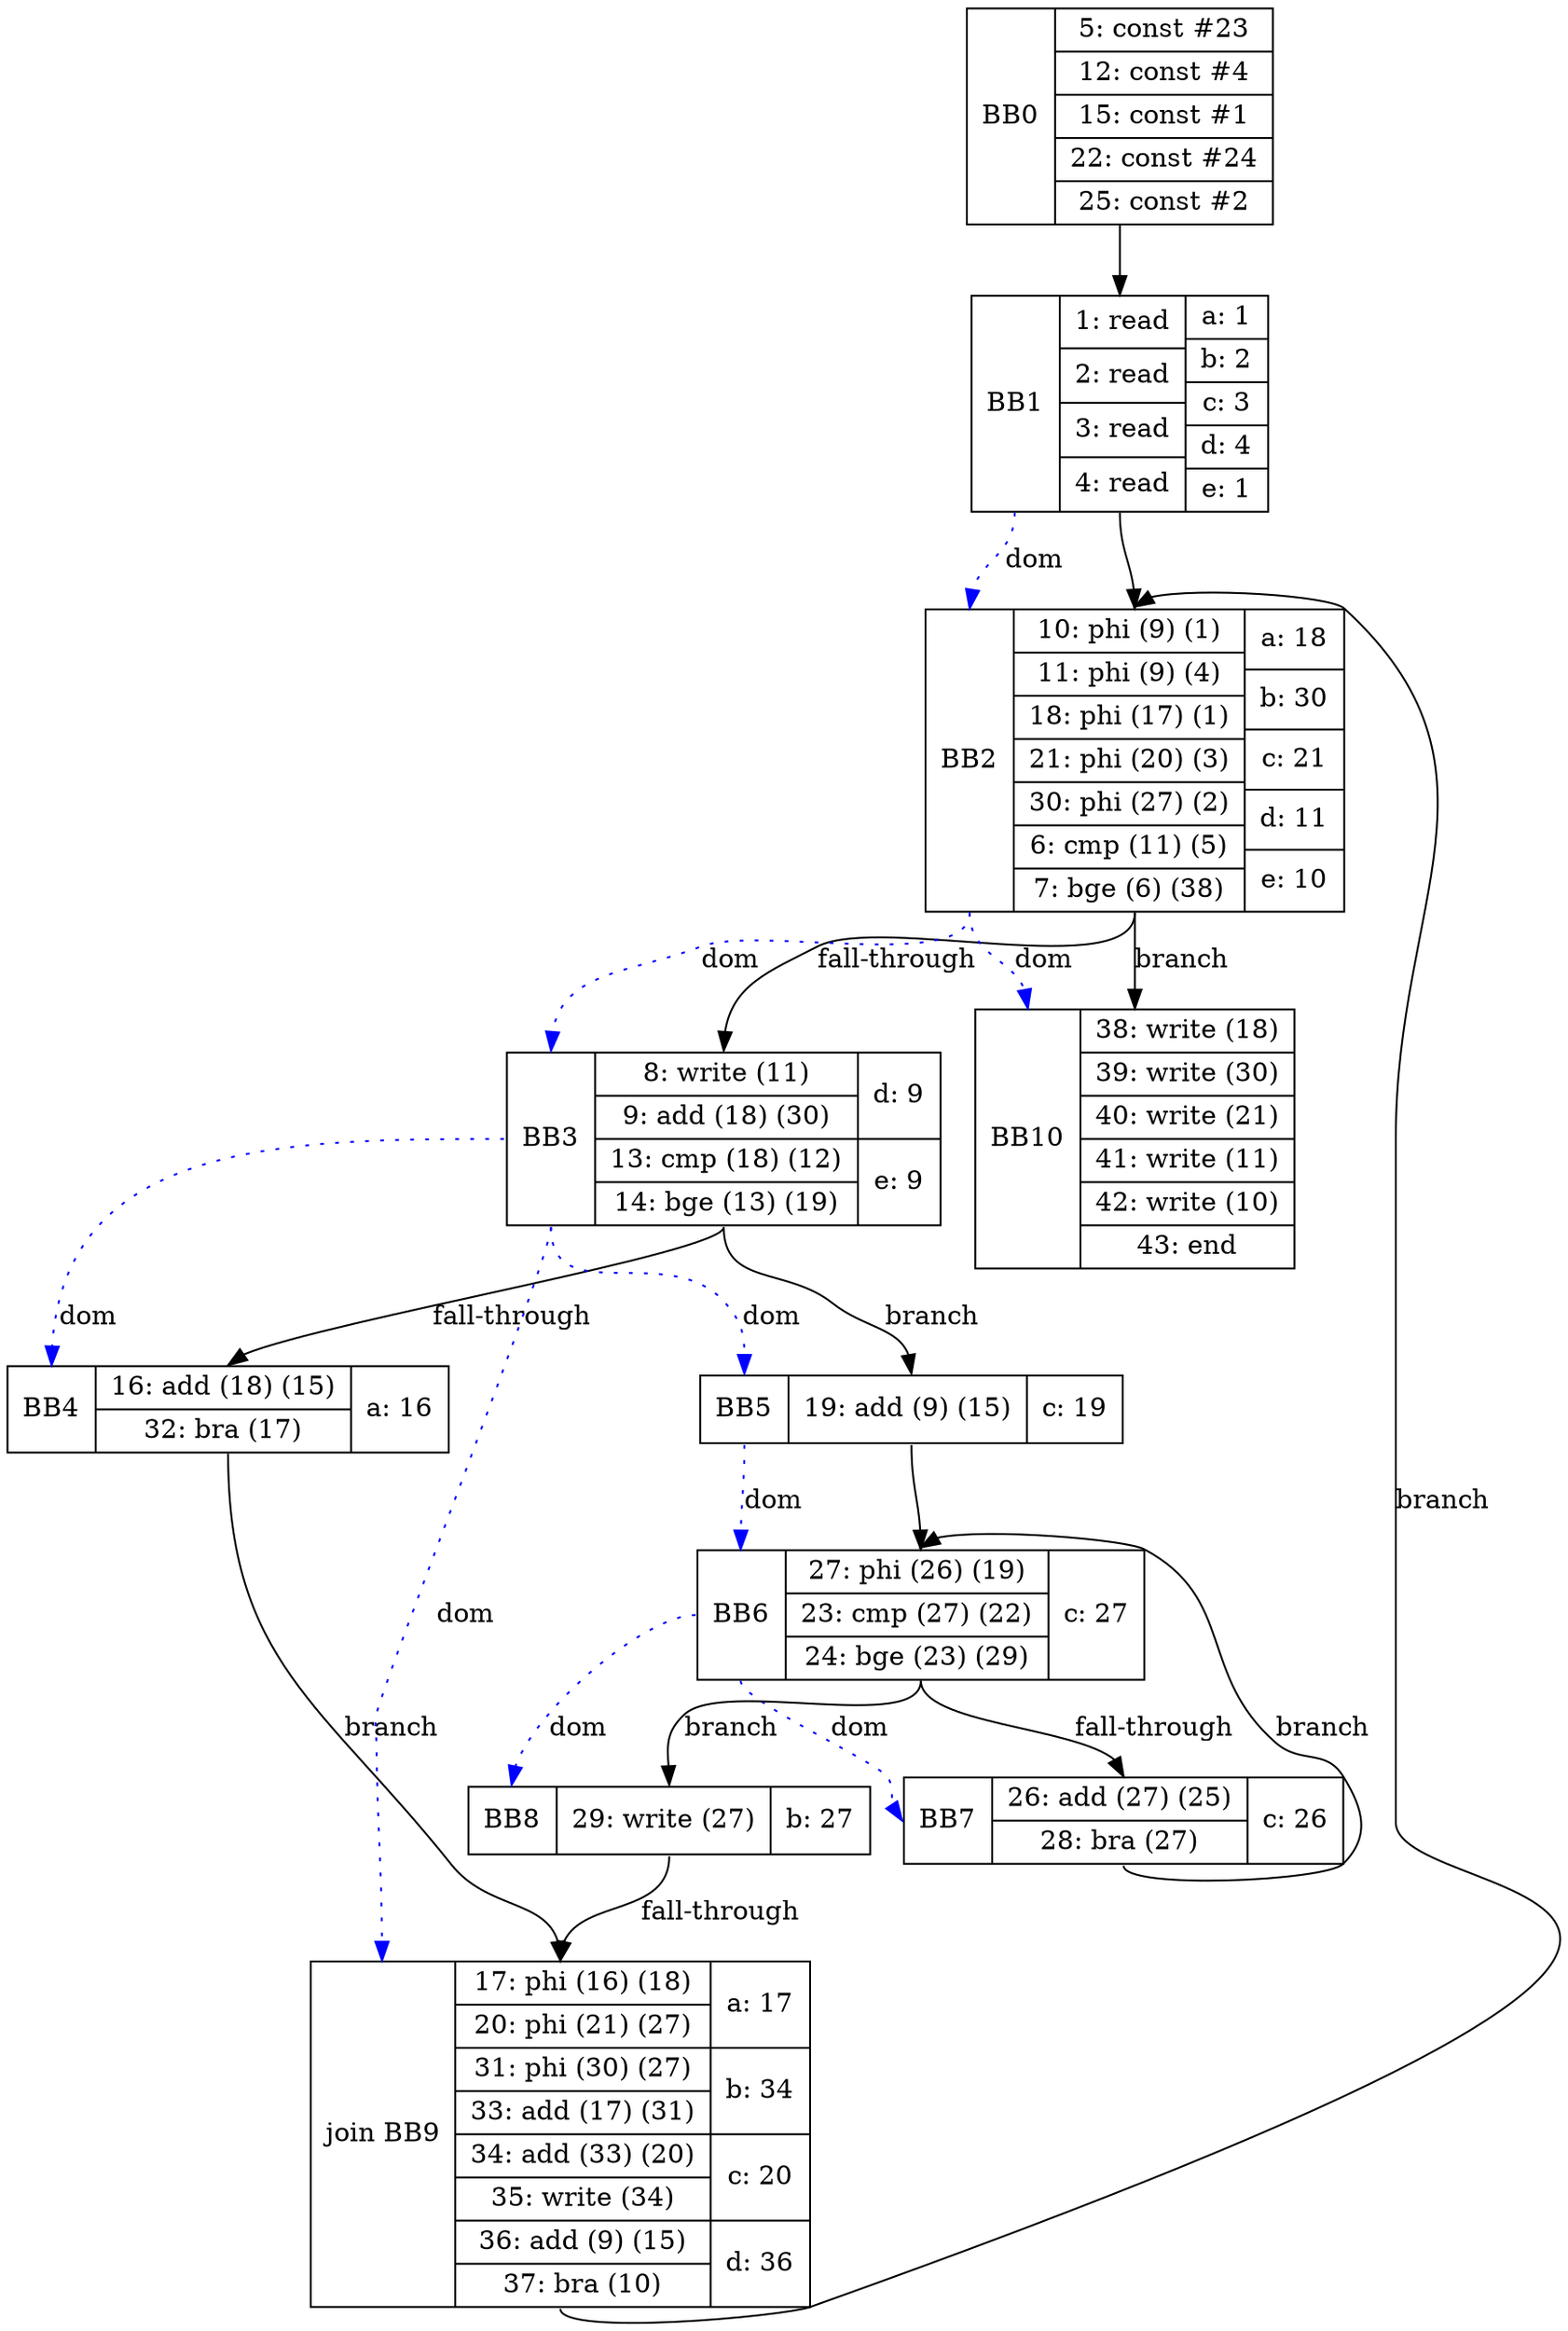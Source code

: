 digraph G {
bb0 [shape=record, label="<b>BB0 | {5: const #23|12: const #4|15: const #1|22: const #24|25: const #2}"];
bb1 [shape=record, label="<b>BB1 | {1: read|2: read|3: read|4: read}| {a: 1 | b: 2 | c: 3 | d: 4 | e: 1}"];
bb2 [shape=record, label="<b>BB2 | {10: phi (9) (1)|11: phi (9) (4)|18: phi (17) (1)|21: phi (20) (3)|30: phi (27) (2)|6: cmp (11) (5)|7: bge (6) (38)}| {a: 18 | b: 30 | c: 21 | d: 11 | e: 10}"];
bb3 [shape=record, label="<b>BB3 | {8: write (11)|9: add (18) (30)|13: cmp (18) (12)|14: bge (13) (19)}| {d: 9 | e: 9}"];
bb4 [shape=record, label="<b>BB4 | {16: add (18) (15)|32: bra (17)}| {a: 16}"];
bb5 [shape=record, label="<b>BB5 | {19: add (9) (15)}| {c: 19}"];
bb6 [shape=record, label="<b>BB6 | {27: phi (26) (19)|23: cmp (27) (22)|24: bge (23) (29)}| {c: 27}"];
bb7 [shape=record, label="<b>BB7 | {26: add (27) (25)|28: bra (27)}| {c: 26}"];
bb8 [shape=record, label="<b>BB8 | {29: write (27)}| {b: 27}"];
bb9 [shape=record, label="<b>join BB9 | {17: phi (16) (18)|20: phi (21) (27)|31: phi (30) (27)|33: add (17) (31)|34: add (33) (20)|35: write (34)|36: add (9) (15)|37: bra (10)}| {a: 17 | b: 34 | c: 20 | d: 36}"];
bb10 [shape=record, label="<b>BB10 | {38: write (18)|39: write (30)|40: write (21)|41: write (11)|42: write (10)|43: end}"];
bb0:s -> bb1:n ;
bb1:s -> bb2:n ;
bb5:s -> bb6:n ;
bb9:s -> bb2:n [label="branch"];
bb2:s -> bb3:n [label="fall-through"];
bb3:s -> bb4:n [label="fall-through"];
bb3:s -> bb5:n [label="branch"];
bb7:s -> bb6:n [label="branch"];
bb6:s -> bb7:n [label="fall-through"];
bb6:s -> bb8:n [label="branch"];
bb8:s -> bb9:n [label="fall-through"];
bb4:s -> bb9:n [label="branch"];
bb2:s -> bb10:n [label="branch"];
bb1:b -> bb2:b [color=blue, style=dotted, label="dom"];
bb2:b -> bb3:b [color=blue, style=dotted, label="dom"];
bb3:b -> bb4:b [color=blue, style=dotted, label="dom"];
bb3:b -> bb5:b [color=blue, style=dotted, label="dom"];
bb5:b -> bb6:b [color=blue, style=dotted, label="dom"];
bb6:b -> bb7:b [color=blue, style=dotted, label="dom"];
bb6:b -> bb8:b [color=blue, style=dotted, label="dom"];
bb3:b -> bb9:b [color=blue, style=dotted, label="dom"];
bb2:b -> bb10:b [color=blue, style=dotted, label="dom"];
}